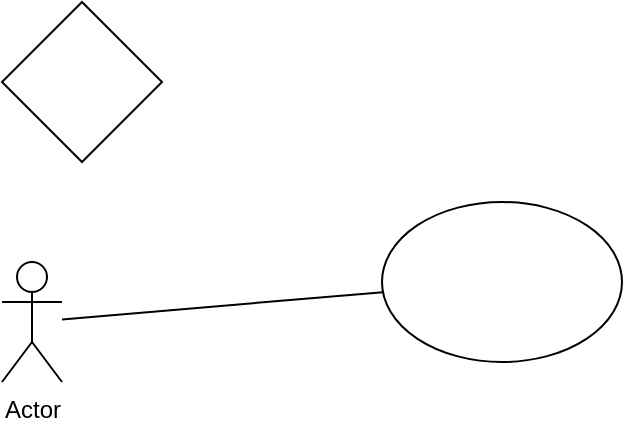 <mxfile version="28.2.5">
  <diagram name="Página-1" id="y07aBHkaTq7nBDifq1I3">
    <mxGraphModel dx="1426" dy="777" grid="1" gridSize="10" guides="1" tooltips="1" connect="1" arrows="1" fold="1" page="1" pageScale="1" pageWidth="827" pageHeight="1169" background="none" math="0" shadow="0">
      <root>
        <mxCell id="0" />
        <mxCell id="1" parent="0" />
        <mxCell id="u1IOhcsidIoVOhu67Gek-1" value="Actor" style="shape=umlActor;verticalLabelPosition=bottom;verticalAlign=top;html=1;outlineConnect=0;" vertex="1" parent="1">
          <mxGeometry x="200" y="180" width="30" height="60" as="geometry" />
        </mxCell>
        <mxCell id="u1IOhcsidIoVOhu67Gek-2" value="" style="ellipse;whiteSpace=wrap;html=1;" vertex="1" parent="1">
          <mxGeometry x="390" y="150" width="120" height="80" as="geometry" />
        </mxCell>
        <mxCell id="u1IOhcsidIoVOhu67Gek-3" value="" style="endArrow=none;html=1;rounded=0;" edge="1" parent="1" source="u1IOhcsidIoVOhu67Gek-1" target="u1IOhcsidIoVOhu67Gek-2">
          <mxGeometry width="50" height="50" relative="1" as="geometry">
            <mxPoint x="390" y="320" as="sourcePoint" />
            <mxPoint x="440" y="270" as="targetPoint" />
          </mxGeometry>
        </mxCell>
        <mxCell id="TSB93CG9Jg5V6XXE8N8M-1" value="" style="rhombus;whiteSpace=wrap;html=1;" vertex="1" parent="1">
          <mxGeometry x="200" y="50" width="80" height="80" as="geometry" />
        </mxCell>
      </root>
    </mxGraphModel>
  </diagram>
</mxfile>

